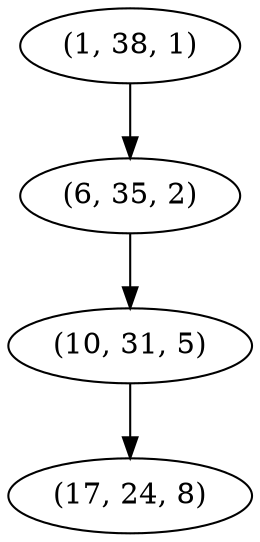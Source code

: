 digraph tree {
    "(1, 38, 1)";
    "(6, 35, 2)";
    "(10, 31, 5)";
    "(17, 24, 8)";
    "(1, 38, 1)" -> "(6, 35, 2)";
    "(6, 35, 2)" -> "(10, 31, 5)";
    "(10, 31, 5)" -> "(17, 24, 8)";
}
